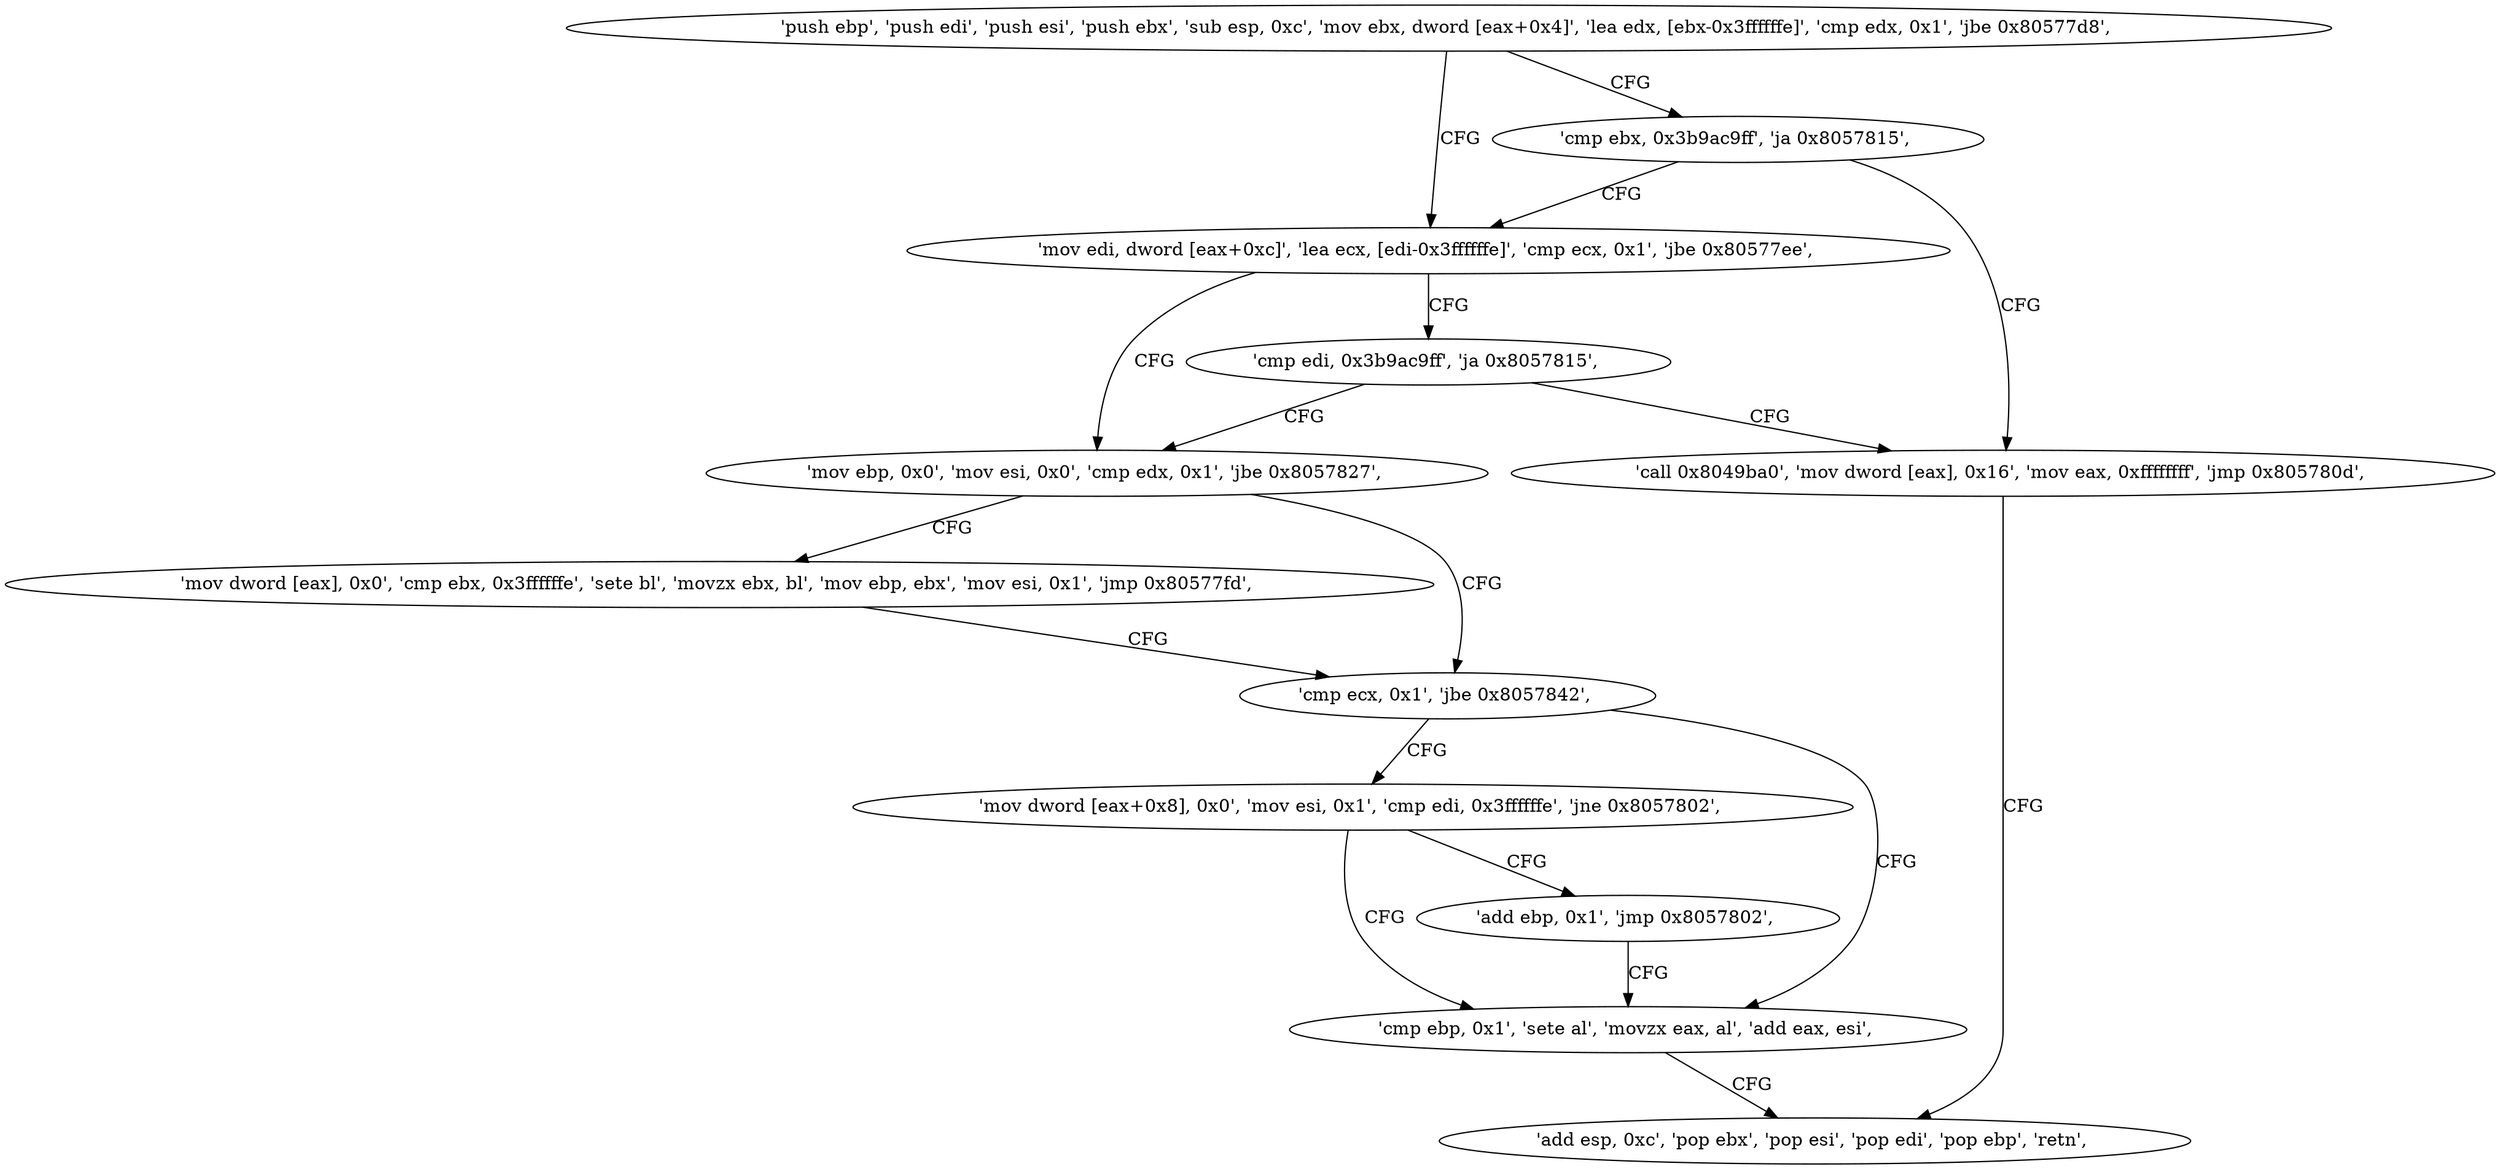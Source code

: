 digraph "func" {
"134576059" [label = "'push ebp', 'push edi', 'push esi', 'push ebx', 'sub esp, 0xc', 'mov ebx, dword [eax+0x4]', 'lea edx, [ebx-0x3ffffffe]', 'cmp edx, 0x1', 'jbe 0x80577d8', " ]
"134576088" [label = "'mov edi, dword [eax+0xc]', 'lea ecx, [edi-0x3ffffffe]', 'cmp ecx, 0x1', 'jbe 0x80577ee', " ]
"134576080" [label = "'cmp ebx, 0x3b9ac9ff', 'ja 0x8057815', " ]
"134576110" [label = "'mov ebp, 0x0', 'mov esi, 0x0', 'cmp edx, 0x1', 'jbe 0x8057827', " ]
"134576102" [label = "'cmp edi, 0x3b9ac9ff', 'ja 0x8057815', " ]
"134576149" [label = "'call 0x8049ba0', 'mov dword [eax], 0x16', 'mov eax, 0xffffffff', 'jmp 0x805780d', " ]
"134576167" [label = "'mov dword [eax], 0x0', 'cmp ebx, 0x3ffffffe', 'sete bl', 'movzx ebx, bl', 'mov ebp, ebx', 'mov esi, 0x1', 'jmp 0x80577fd', " ]
"134576125" [label = "'cmp ecx, 0x1', 'jbe 0x8057842', " ]
"134576141" [label = "'add esp, 0xc', 'pop ebx', 'pop esi', 'pop edi', 'pop ebp', 'retn', " ]
"134576194" [label = "'mov dword [eax+0x8], 0x0', 'mov esi, 0x1', 'cmp edi, 0x3ffffffe', 'jne 0x8057802', " ]
"134576130" [label = "'cmp ebp, 0x1', 'sete al', 'movzx eax, al', 'add eax, esi', " ]
"134576214" [label = "'add ebp, 0x1', 'jmp 0x8057802', " ]
"134576059" -> "134576088" [ label = "CFG" ]
"134576059" -> "134576080" [ label = "CFG" ]
"134576088" -> "134576110" [ label = "CFG" ]
"134576088" -> "134576102" [ label = "CFG" ]
"134576080" -> "134576149" [ label = "CFG" ]
"134576080" -> "134576088" [ label = "CFG" ]
"134576110" -> "134576167" [ label = "CFG" ]
"134576110" -> "134576125" [ label = "CFG" ]
"134576102" -> "134576149" [ label = "CFG" ]
"134576102" -> "134576110" [ label = "CFG" ]
"134576149" -> "134576141" [ label = "CFG" ]
"134576167" -> "134576125" [ label = "CFG" ]
"134576125" -> "134576194" [ label = "CFG" ]
"134576125" -> "134576130" [ label = "CFG" ]
"134576194" -> "134576130" [ label = "CFG" ]
"134576194" -> "134576214" [ label = "CFG" ]
"134576130" -> "134576141" [ label = "CFG" ]
"134576214" -> "134576130" [ label = "CFG" ]
}
